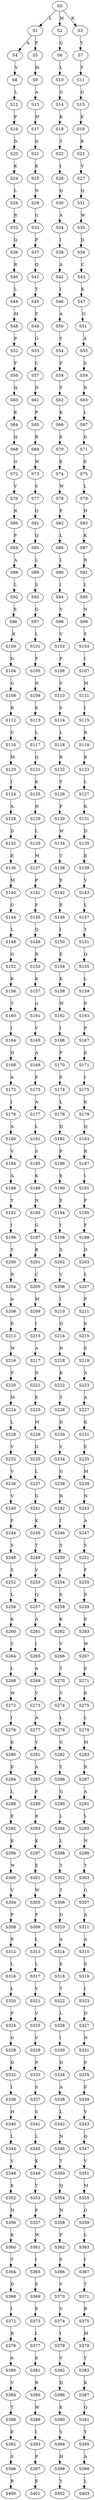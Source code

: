 strict digraph  {
	S0 -> S1 [ label = L ];
	S0 -> S2 [ label = M ];
	S0 -> S3 [ label = R ];
	S1 -> S4 [ label = A ];
	S1 -> S5 [ label = P ];
	S2 -> S6 [ label = G ];
	S3 -> S7 [ label = Y ];
	S4 -> S8 [ label = V ];
	S5 -> S9 [ label = M ];
	S6 -> S10 [ label = L ];
	S7 -> S11 [ label = F ];
	S8 -> S12 [ label = L ];
	S9 -> S13 [ label = A ];
	S10 -> S14 [ label = G ];
	S11 -> S15 [ label = G ];
	S12 -> S16 [ label = P ];
	S13 -> S17 [ label = M ];
	S14 -> S18 [ label = K ];
	S15 -> S19 [ label = K ];
	S16 -> S20 [ label = D ];
	S17 -> S21 [ label = D ];
	S18 -> S22 [ label = T ];
	S19 -> S23 [ label = R ];
	S20 -> S24 [ label = K ];
	S21 -> S25 [ label = K ];
	S22 -> S26 [ label = I ];
	S23 -> S27 [ label = V ];
	S24 -> S28 [ label = L ];
	S25 -> S29 [ label = N ];
	S26 -> S30 [ label = Q ];
	S27 -> S31 [ label = Q ];
	S28 -> S32 [ label = R ];
	S29 -> S33 [ label = G ];
	S30 -> S34 [ label = A ];
	S31 -> S35 [ label = W ];
	S32 -> S36 [ label = Q ];
	S33 -> S37 [ label = P ];
	S34 -> S38 [ label = I ];
	S35 -> S39 [ label = D ];
	S36 -> S40 [ label = R ];
	S37 -> S41 [ label = Q ];
	S38 -> S42 [ label = A ];
	S39 -> S43 [ label = C ];
	S40 -> S44 [ label = L ];
	S41 -> S45 [ label = T ];
	S42 -> S46 [ label = I ];
	S43 -> S47 [ label = K ];
	S44 -> S48 [ label = M ];
	S45 -> S49 [ label = F ];
	S46 -> S50 [ label = A ];
	S47 -> S51 [ label = G ];
	S48 -> S52 [ label = P ];
	S49 -> S53 [ label = G ];
	S50 -> S54 [ label = Y ];
	S51 -> S55 [ label = A ];
	S52 -> S56 [ label = F ];
	S53 -> S57 [ label = C ];
	S54 -> S58 [ label = F ];
	S55 -> S59 [ label = S ];
	S56 -> S60 [ label = Q ];
	S57 -> S61 [ label = D ];
	S58 -> S62 [ label = Y ];
	S59 -> S63 [ label = N ];
	S60 -> S64 [ label = K ];
	S61 -> S65 [ label = P ];
	S62 -> S66 [ label = K ];
	S63 -> S67 [ label = L ];
	S64 -> S68 [ label = Q ];
	S65 -> S69 [ label = R ];
	S66 -> S70 [ label = E ];
	S67 -> S71 [ label = D ];
	S68 -> S72 [ label = G ];
	S69 -> S73 [ label = W ];
	S70 -> S74 [ label = E ];
	S71 -> S75 [ label = E ];
	S72 -> S76 [ label = V ];
	S73 -> S77 [ label = S ];
	S74 -> S78 [ label = W ];
	S75 -> S79 [ label = L ];
	S76 -> S80 [ label = R ];
	S77 -> S81 [ label = Q ];
	S78 -> S82 [ label = P ];
	S79 -> S83 [ label = H ];
	S80 -> S84 [ label = F ];
	S81 -> S85 [ label = Q ];
	S82 -> S86 [ label = L ];
	S83 -> S87 [ label = K ];
	S84 -> S88 [ label = A ];
	S85 -> S89 [ label = L ];
	S86 -> S90 [ label = L ];
	S87 -> S91 [ label = R ];
	S88 -> S92 [ label = L ];
	S89 -> S93 [ label = S ];
	S90 -> S94 [ label = I ];
	S91 -> S95 [ label = L ];
	S92 -> S96 [ label = E ];
	S93 -> S97 [ label = G ];
	S94 -> S98 [ label = V ];
	S95 -> S99 [ label = N ];
	S96 -> S100 [ label = K ];
	S97 -> S101 [ label = L ];
	S98 -> S102 [ label = V ];
	S99 -> S103 [ label = S ];
	S100 -> S104 [ label = G ];
	S101 -> S105 [ label = P ];
	S102 -> S106 [ label = P ];
	S103 -> S107 [ label = I ];
	S104 -> S108 [ label = G ];
	S105 -> S109 [ label = H ];
	S106 -> S110 [ label = S ];
	S107 -> S111 [ label = M ];
	S108 -> S112 [ label = R ];
	S109 -> S113 [ label = K ];
	S110 -> S114 [ label = S ];
	S111 -> S115 [ label = I ];
	S112 -> S116 [ label = C ];
	S113 -> S117 [ label = L ];
	S114 -> S118 [ label = L ];
	S115 -> S119 [ label = R ];
	S116 -> S120 [ label = M ];
	S117 -> S121 [ label = Q ];
	S118 -> S122 [ label = R ];
	S119 -> S123 [ label = R ];
	S120 -> S124 [ label = I ];
	S121 -> S125 [ label = K ];
	S122 -> S126 [ label = Y ];
	S123 -> S127 [ label = L ];
	S124 -> S128 [ label = A ];
	S125 -> S129 [ label = H ];
	S126 -> S130 [ label = P ];
	S127 -> S131 [ label = K ];
	S128 -> S132 [ label = D ];
	S129 -> S133 [ label = L ];
	S130 -> S134 [ label = W ];
	S131 -> S135 [ label = D ];
	S132 -> S136 [ label = E ];
	S133 -> S137 [ label = M ];
	S134 -> S138 [ label = T ];
	S135 -> S139 [ label = E ];
	S136 -> S140 [ label = M ];
	S137 -> S141 [ label = P ];
	S138 -> S142 [ label = E ];
	S139 -> S143 [ label = V ];
	S140 -> S144 [ label = G ];
	S141 -> S145 [ label = F ];
	S142 -> S146 [ label = E ];
	S143 -> S147 [ label = L ];
	S144 -> S148 [ label = L ];
	S145 -> S149 [ label = Q ];
	S146 -> S150 [ label = I ];
	S147 -> S151 [ label = T ];
	S148 -> S152 [ label = G ];
	S149 -> S153 [ label = R ];
	S150 -> S154 [ label = E ];
	S151 -> S155 [ label = Q ];
	S152 -> S156 [ label = K ];
	S153 -> S157 [ label = K ];
	S154 -> S158 [ label = K ];
	S155 -> S159 [ label = L ];
	S156 -> S160 [ label = T ];
	S157 -> S161 [ label = G ];
	S158 -> S162 [ label = W ];
	S159 -> S163 [ label = P ];
	S160 -> S164 [ label = I ];
	S161 -> S165 [ label = V ];
	S162 -> S166 [ label = I ];
	S163 -> S167 [ label = P ];
	S164 -> S168 [ label = Q ];
	S165 -> S169 [ label = A ];
	S166 -> S170 [ label = P ];
	S167 -> S171 [ label = K ];
	S168 -> S172 [ label = A ];
	S169 -> S173 [ label = F ];
	S170 -> S174 [ label = E ];
	S171 -> S175 [ label = I ];
	S172 -> S176 [ label = I ];
	S173 -> S177 [ label = A ];
	S174 -> S178 [ label = L ];
	S175 -> S179 [ label = K ];
	S176 -> S180 [ label = A ];
	S177 -> S181 [ label = L ];
	S178 -> S182 [ label = D ];
	S179 -> S183 [ label = Q ];
	S180 -> S184 [ label = V ];
	S181 -> S185 [ label = S ];
	S182 -> S186 [ label = P ];
	S183 -> S187 [ label = R ];
	S184 -> S188 [ label = A ];
	S185 -> S189 [ label = K ];
	S186 -> S190 [ label = E ];
	S187 -> S191 [ label = I ];
	S188 -> S192 [ label = Y ];
	S189 -> S193 [ label = N ];
	S190 -> S194 [ label = E ];
	S191 -> S195 [ label = P ];
	S192 -> S196 [ label = I ];
	S193 -> S197 [ label = G ];
	S194 -> S198 [ label = I ];
	S195 -> S199 [ label = F ];
	S196 -> S200 [ label = Y ];
	S197 -> S201 [ label = R ];
	S198 -> S202 [ label = S ];
	S199 -> S203 [ label = D ];
	S200 -> S204 [ label = R ];
	S201 -> S205 [ label = C ];
	S202 -> S206 [ label = V ];
	S203 -> S207 [ label = L ];
	S204 -> S208 [ label = A ];
	S205 -> S209 [ label = M ];
	S206 -> S210 [ label = I ];
	S207 -> S211 [ label = P ];
	S208 -> S212 [ label = E ];
	S209 -> S213 [ label = I ];
	S210 -> S214 [ label = Q ];
	S211 -> S215 [ label = K ];
	S212 -> S216 [ label = W ];
	S213 -> S217 [ label = A ];
	S214 -> S218 [ label = N ];
	S215 -> S219 [ label = E ];
	S216 -> S220 [ label = P ];
	S217 -> S221 [ label = D ];
	S218 -> S222 [ label = K ];
	S219 -> S223 [ label = A ];
	S220 -> S224 [ label = M ];
	S221 -> S225 [ label = E ];
	S222 -> S226 [ label = T ];
	S223 -> S227 [ label = A ];
	S224 -> S228 [ label = L ];
	S225 -> S229 [ label = M ];
	S226 -> S230 [ label = D ];
	S227 -> S231 [ label = K ];
	S228 -> S232 [ label = V ];
	S229 -> S233 [ label = G ];
	S230 -> S234 [ label = V ];
	S231 -> S235 [ label = E ];
	S232 -> S236 [ label = V ];
	S233 -> S237 [ label = L ];
	S234 -> S238 [ label = G ];
	S235 -> S239 [ label = M ];
	S236 -> S240 [ label = V ];
	S237 -> S241 [ label = G ];
	S238 -> S242 [ label = R ];
	S239 -> S243 [ label = N ];
	S240 -> S244 [ label = P ];
	S241 -> S245 [ label = K ];
	S242 -> S246 [ label = I ];
	S243 -> S247 [ label = A ];
	S244 -> S248 [ label = S ];
	S245 -> S249 [ label = T ];
	S246 -> S250 [ label = S ];
	S247 -> S251 [ label = S ];
	S248 -> S252 [ label = S ];
	S249 -> S253 [ label = V ];
	S250 -> S254 [ label = T ];
	S251 -> S255 [ label = F ];
	S252 -> S256 [ label = L ];
	S253 -> S257 [ label = Q ];
	S254 -> S258 [ label = S ];
	S255 -> S259 [ label = E ];
	S256 -> S260 [ label = K ];
	S257 -> S261 [ label = A ];
	S258 -> S262 [ label = K ];
	S259 -> S263 [ label = E ];
	S260 -> S264 [ label = Y ];
	S261 -> S265 [ label = I ];
	S262 -> S266 [ label = V ];
	S263 -> S267 [ label = W ];
	S264 -> S268 [ label = L ];
	S265 -> S269 [ label = A ];
	S266 -> S270 [ label = T ];
	S267 -> S271 [ label = E ];
	S268 -> S272 [ label = W ];
	S269 -> S273 [ label = V ];
	S270 -> S274 [ label = V ];
	S271 -> S275 [ label = K ];
	S272 -> S276 [ label = I ];
	S273 -> S277 [ label = A ];
	S274 -> S278 [ label = L ];
	S275 -> S279 [ label = L ];
	S276 -> S280 [ label = E ];
	S277 -> S281 [ label = Y ];
	S278 -> S282 [ label = G ];
	S279 -> S283 [ label = M ];
	S280 -> S284 [ label = E ];
	S281 -> S285 [ label = A ];
	S282 -> S286 [ label = Y ];
	S283 -> S287 [ label = R ];
	S284 -> S288 [ label = L ];
	S285 -> S289 [ label = F ];
	S286 -> S290 [ label = G ];
	S287 -> S291 [ label = A ];
	S288 -> S292 [ label = E ];
	S289 -> S293 [ label = R ];
	S290 -> S294 [ label = L ];
	S291 -> S295 [ label = L ];
	S292 -> S296 [ label = K ];
	S293 -> S297 [ label = K ];
	S294 -> S298 [ label = L ];
	S295 -> S299 [ label = N ];
	S296 -> S300 [ label = W ];
	S297 -> S301 [ label = E ];
	S298 -> S302 [ label = T ];
	S299 -> S303 [ label = T ];
	S300 -> S304 [ label = V ];
	S301 -> S305 [ label = W ];
	S302 -> S306 [ label = T ];
	S303 -> S307 [ label = G ];
	S304 -> S308 [ label = P ];
	S305 -> S309 [ label = P ];
	S306 -> S310 [ label = D ];
	S307 -> S311 [ label = A ];
	S308 -> S312 [ label = E ];
	S309 -> S313 [ label = L ];
	S310 -> S314 [ label = A ];
	S311 -> S315 [ label = A ];
	S312 -> S316 [ label = L ];
	S313 -> S317 [ label = L ];
	S314 -> S318 [ label = E ];
	S315 -> S319 [ label = E ];
	S316 -> S320 [ label = L ];
	S317 -> S321 [ label = V ];
	S318 -> S322 [ label = T ];
	S319 -> S323 [ label = I ];
	S320 -> S324 [ label = P ];
	S321 -> S325 [ label = V ];
	S322 -> S326 [ label = L ];
	S323 -> S327 [ label = D ];
	S324 -> S328 [ label = G ];
	S325 -> S329 [ label = V ];
	S326 -> S330 [ label = I ];
	S327 -> S331 [ label = N ];
	S328 -> S332 [ label = D ];
	S329 -> S333 [ label = P ];
	S330 -> S334 [ label = D ];
	S331 -> S335 [ label = P ];
	S332 -> S336 [ label = I ];
	S333 -> S337 [ label = S ];
	S334 -> S338 [ label = A ];
	S335 -> S339 [ label = F ];
	S336 -> S340 [ label = H ];
	S337 -> S341 [ label = S ];
	S338 -> S342 [ label = L ];
	S339 -> S343 [ label = V ];
	S340 -> S344 [ label = L ];
	S341 -> S345 [ label = L ];
	S342 -> S346 [ label = N ];
	S343 -> S347 [ label = Q ];
	S344 -> S348 [ label = V ];
	S345 -> S349 [ label = K ];
	S346 -> S350 [ label = T ];
	S347 -> S351 [ label = V ];
	S348 -> S352 [ label = E ];
	S349 -> S353 [ label = Y ];
	S350 -> S354 [ label = Q ];
	S351 -> S355 [ label = M ];
	S352 -> S356 [ label = N ];
	S353 -> S357 [ label = P ];
	S354 -> S358 [ label = N ];
	S355 -> S359 [ label = G ];
	S356 -> S360 [ label = K ];
	S357 -> S361 [ label = W ];
	S358 -> S362 [ label = F ];
	S359 -> S363 [ label = L ];
	S360 -> S364 [ label = T ];
	S361 -> S365 [ label = I ];
	S362 -> S366 [ label = S ];
	S363 -> S367 [ label = I ];
	S364 -> S368 [ label = D ];
	S365 -> S369 [ label = E ];
	S366 -> S370 [ label = V ];
	S367 -> S371 [ label = T ];
	S368 -> S372 [ label = I ];
	S369 -> S373 [ label = E ];
	S370 -> S374 [ label = V ];
	S371 -> S375 [ label = R ];
	S372 -> S376 [ label = R ];
	S373 -> S377 [ label = L ];
	S374 -> S378 [ label = I ];
	S375 -> S379 [ label = M ];
	S376 -> S380 [ label = A ];
	S377 -> S381 [ label = E ];
	S378 -> S382 [ label = V ];
	S379 -> S383 [ label = Y ];
	S380 -> S384 [ label = V ];
	S381 -> S385 [ label = R ];
	S382 -> S386 [ label = D ];
	S383 -> S387 [ label = K ];
	S384 -> S388 [ label = T ];
	S385 -> S389 [ label = W ];
	S386 -> S390 [ label = E ];
	S387 -> S391 [ label = Q ];
	S388 -> S392 [ label = E ];
	S389 -> S393 [ label = I ];
	S390 -> S394 [ label = S ];
	S391 -> S395 [ label = T ];
	S392 -> S396 [ label = S ];
	S393 -> S397 [ label = P ];
	S394 -> S398 [ label = H ];
	S395 -> S399 [ label = A ];
	S396 -> S400 [ label = R ];
	S397 -> S401 [ label = E ];
	S398 -> S402 [ label = Y ];
	S399 -> S403 [ label = L ];
}
